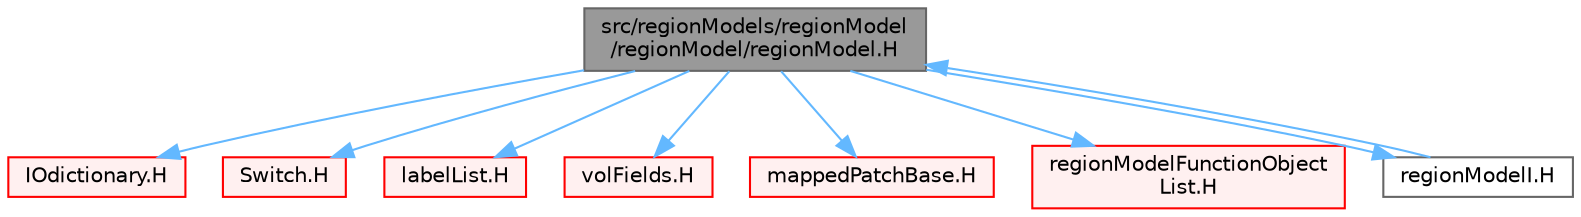 digraph "src/regionModels/regionModel/regionModel/regionModel.H"
{
 // LATEX_PDF_SIZE
  bgcolor="transparent";
  edge [fontname=Helvetica,fontsize=10,labelfontname=Helvetica,labelfontsize=10];
  node [fontname=Helvetica,fontsize=10,shape=box,height=0.2,width=0.4];
  Node1 [id="Node000001",label="src/regionModels/regionModel\l/regionModel/regionModel.H",height=0.2,width=0.4,color="gray40", fillcolor="grey60", style="filled", fontcolor="black",tooltip=" "];
  Node1 -> Node2 [id="edge1_Node000001_Node000002",color="steelblue1",style="solid",tooltip=" "];
  Node2 [id="Node000002",label="IOdictionary.H",height=0.2,width=0.4,color="red", fillcolor="#FFF0F0", style="filled",URL="$IOdictionary_8H.html",tooltip=" "];
  Node1 -> Node146 [id="edge2_Node000001_Node000146",color="steelblue1",style="solid",tooltip=" "];
  Node146 [id="Node000146",label="Switch.H",height=0.2,width=0.4,color="red", fillcolor="#FFF0F0", style="filled",URL="$Switch_8H.html",tooltip=" "];
  Node1 -> Node147 [id="edge3_Node000001_Node000147",color="steelblue1",style="solid",tooltip=" "];
  Node147 [id="Node000147",label="labelList.H",height=0.2,width=0.4,color="red", fillcolor="#FFF0F0", style="filled",URL="$labelList_8H.html",tooltip=" "];
  Node1 -> Node148 [id="edge4_Node000001_Node000148",color="steelblue1",style="solid",tooltip=" "];
  Node148 [id="Node000148",label="volFields.H",height=0.2,width=0.4,color="red", fillcolor="#FFF0F0", style="filled",URL="$volFields_8H.html",tooltip=" "];
  Node1 -> Node380 [id="edge5_Node000001_Node000380",color="steelblue1",style="solid",tooltip=" "];
  Node380 [id="Node000380",label="mappedPatchBase.H",height=0.2,width=0.4,color="red", fillcolor="#FFF0F0", style="filled",URL="$mappedPatchBase_8H.html",tooltip=" "];
  Node1 -> Node417 [id="edge6_Node000001_Node000417",color="steelblue1",style="solid",tooltip=" "];
  Node417 [id="Node000417",label="regionModelFunctionObject\lList.H",height=0.2,width=0.4,color="red", fillcolor="#FFF0F0", style="filled",URL="$regionModelFunctionObjectList_8H.html",tooltip=" "];
  Node1 -> Node420 [id="edge7_Node000001_Node000420",color="steelblue1",style="solid",tooltip=" "];
  Node420 [id="Node000420",label="regionModelI.H",height=0.2,width=0.4,color="grey40", fillcolor="white", style="filled",URL="$regionModelI_8H.html",tooltip=" "];
  Node420 -> Node1 [id="edge8_Node000420_Node000001",color="steelblue1",style="solid",tooltip=" "];
}

